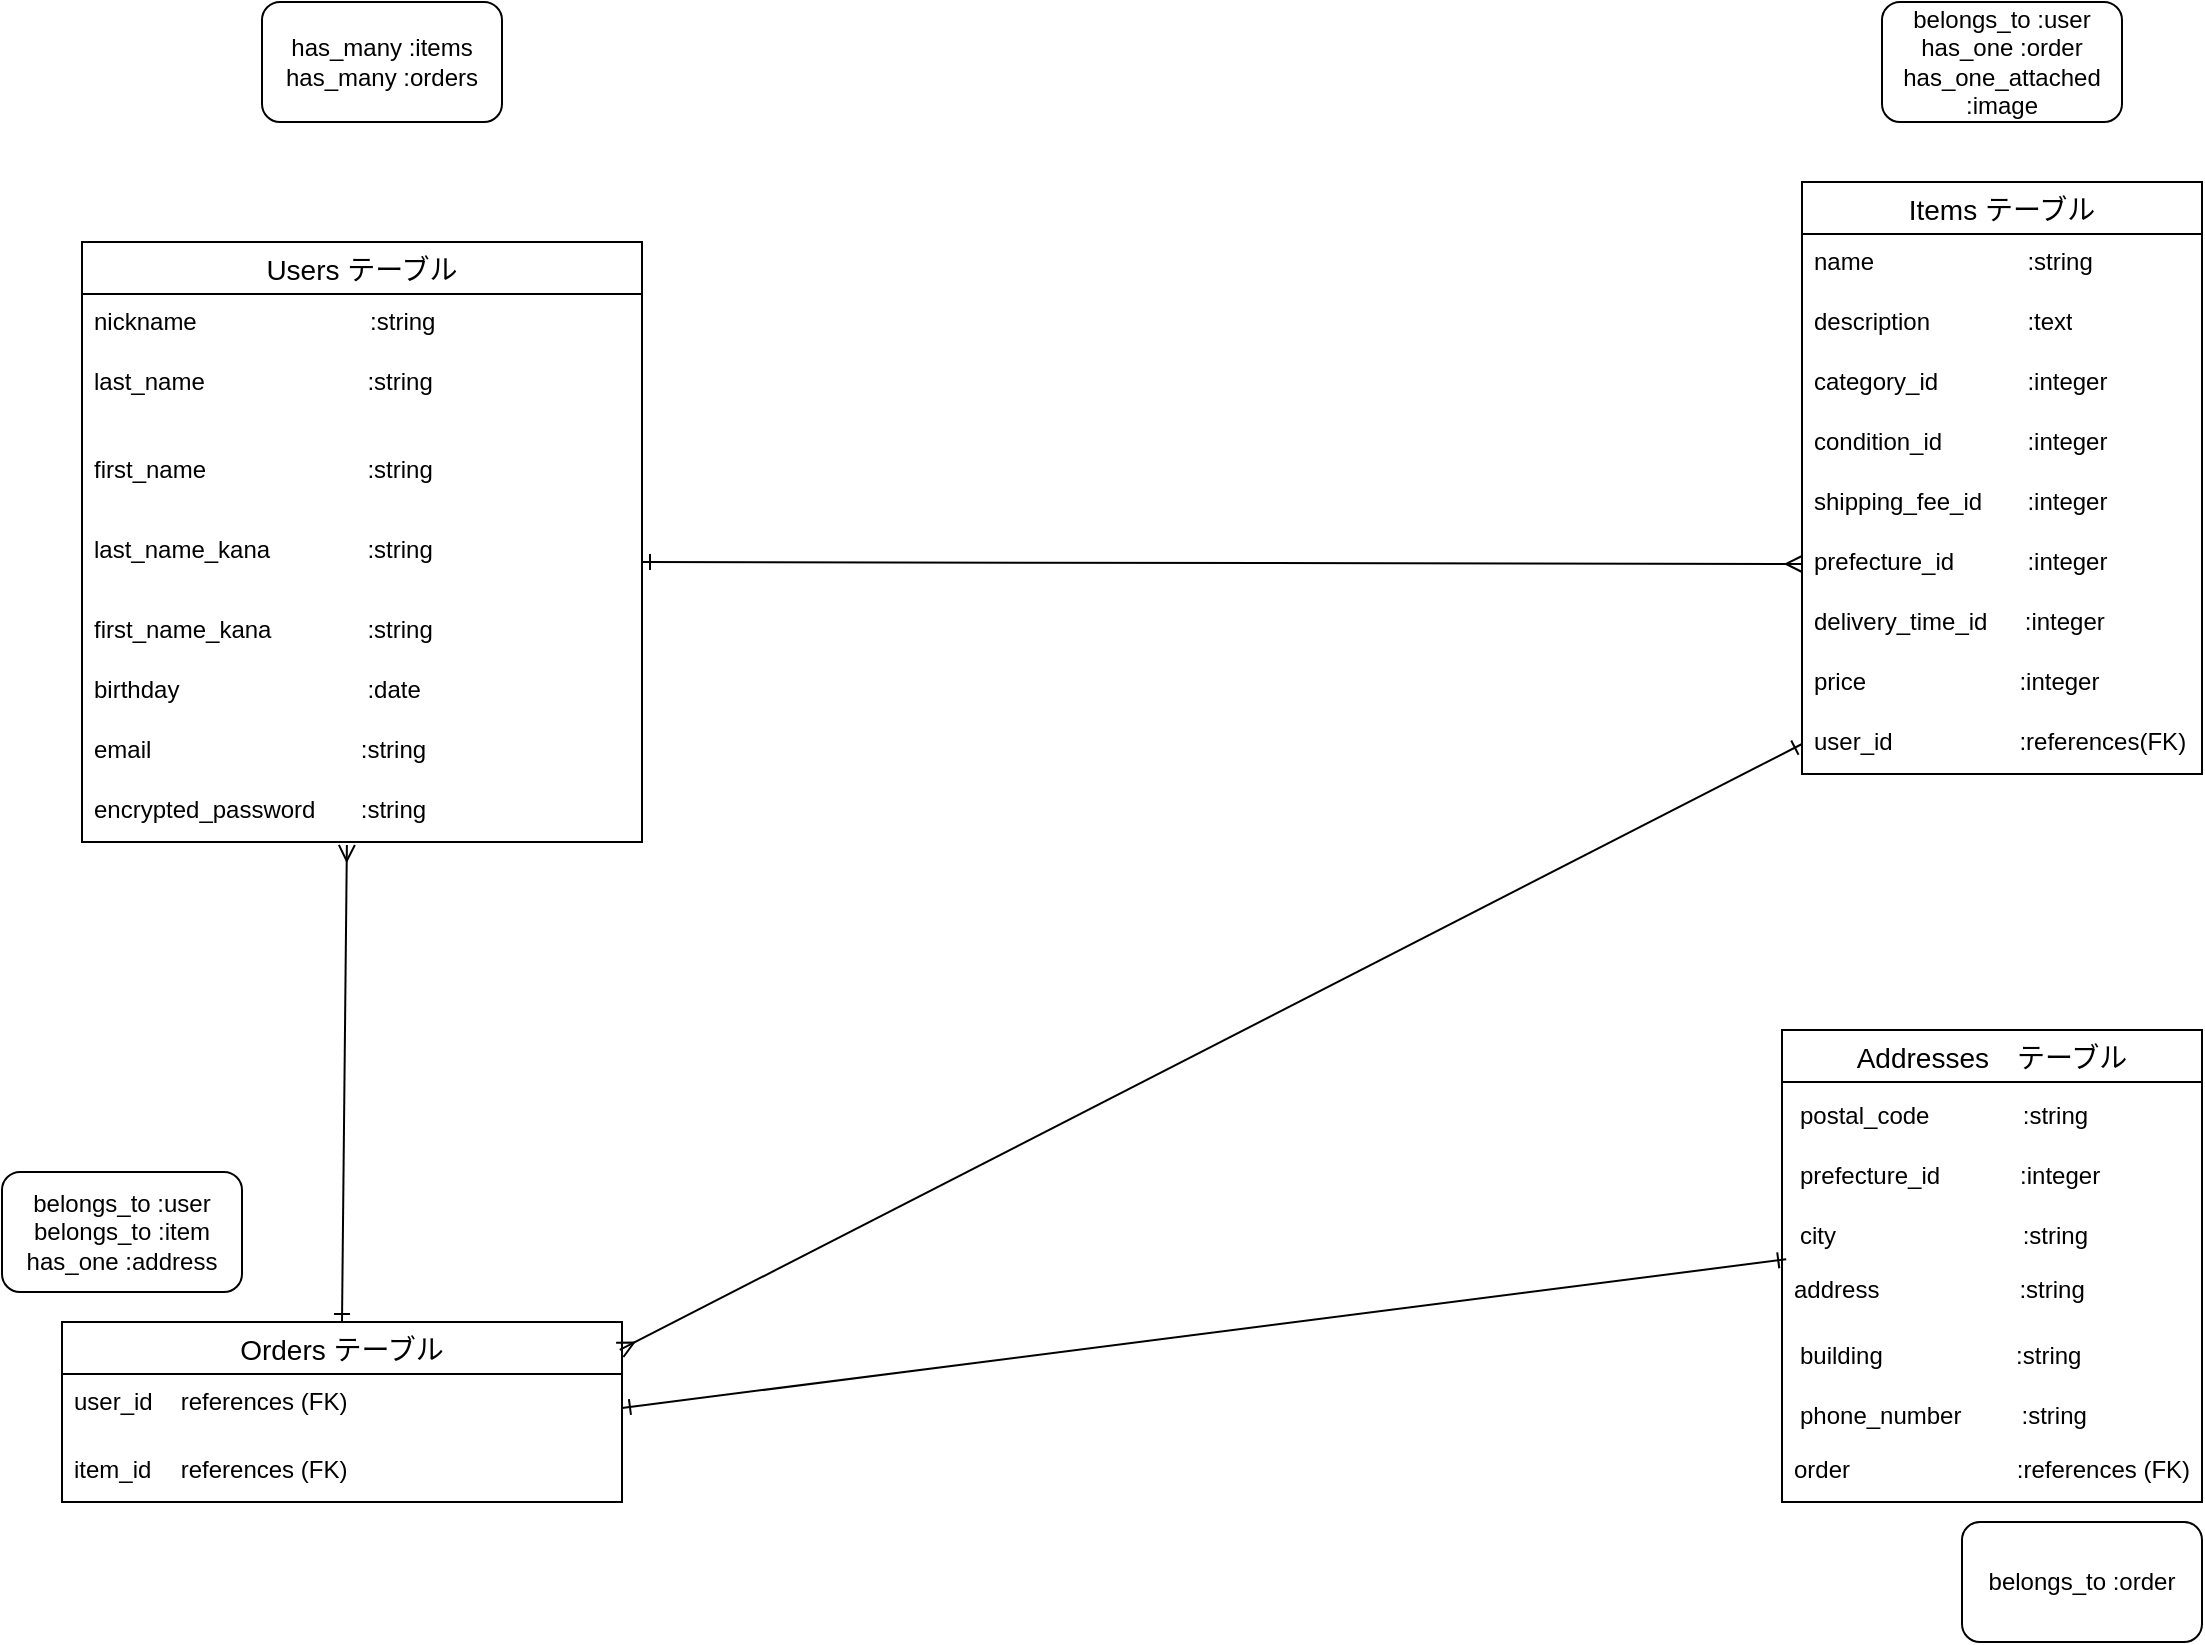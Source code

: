 <mxfile>
    <diagram id="AmXNf7oZnEqVlrTnYnyR" name="ページ1">
        <mxGraphModel dx="1140" dy="1001" grid="1" gridSize="10" guides="1" tooltips="1" connect="1" arrows="1" fold="1" page="1" pageScale="1" pageWidth="827" pageHeight="1169" math="0" shadow="0">
            <root>
                <mxCell id="0"/>
                <mxCell id="1" parent="0"/>
                <mxCell id="20" value="Users テーブル" style="swimlane;fontStyle=0;childLayout=stackLayout;horizontal=1;startSize=26;horizontalStack=0;resizeParent=1;resizeParentMax=0;resizeLast=0;collapsible=1;marginBottom=0;align=center;fontSize=14;rounded=0;" parent="1" vertex="1">
                    <mxGeometry x="30" y="120" width="280" height="300" as="geometry"/>
                </mxCell>
                <mxCell id="21" value="nickname&amp;nbsp; &amp;nbsp; &amp;nbsp; &amp;nbsp; &amp;nbsp; &amp;nbsp; &amp;nbsp; &amp;nbsp; &amp;nbsp; &amp;nbsp; &amp;nbsp; &amp;nbsp; &amp;nbsp; :string&amp;nbsp; &amp;nbsp;&amp;nbsp;" style="text;strokeColor=none;fillColor=none;spacingLeft=4;spacingRight=4;overflow=hidden;rotatable=0;points=[[0,0.5],[1,0.5]];portConstraint=eastwest;fontSize=12;whiteSpace=wrap;html=1;rounded=0;" parent="20" vertex="1">
                    <mxGeometry y="26" width="280" height="30" as="geometry"/>
                </mxCell>
                <mxCell id="22" value="&lt;font color=&quot;#000000&quot;&gt;last_name&lt;span style=&quot;white-space:pre&quot;&gt;&#x9;&lt;/span&gt;&amp;nbsp; &amp;nbsp; &amp;nbsp; &amp;nbsp; &amp;nbsp; &amp;nbsp; &amp;nbsp; &amp;nbsp; &amp;nbsp;:string&lt;/font&gt;" style="text;strokeColor=none;fillColor=none;spacingLeft=4;spacingRight=4;overflow=hidden;rotatable=0;points=[[0,0.5],[1,0.5]];portConstraint=eastwest;fontSize=12;whiteSpace=wrap;html=1;rounded=0;" parent="20" vertex="1">
                    <mxGeometry y="56" width="280" height="44" as="geometry"/>
                </mxCell>
                <mxCell id="41" value="&lt;font color=&quot;#000000&quot;&gt;first_name&lt;span style=&quot;white-space:pre&quot;&gt;&#x9;&lt;/span&gt;&amp;nbsp; &amp;nbsp; &amp;nbsp; &amp;nbsp; &amp;nbsp; &amp;nbsp; &amp;nbsp; &amp;nbsp; &amp;nbsp;:string&lt;/font&gt;" style="text;strokeColor=none;fillColor=none;spacingLeft=4;spacingRight=4;overflow=hidden;rotatable=0;points=[[0,0.5],[1,0.5]];portConstraint=eastwest;fontSize=12;whiteSpace=wrap;html=1;rounded=0;" parent="20" vertex="1">
                    <mxGeometry y="100" width="280" height="40" as="geometry"/>
                </mxCell>
                <mxCell id="42" value="&lt;font color=&quot;#000000&quot;&gt;last_name_kana&lt;span style=&quot;white-space:pre&quot;&gt;&#x9;&lt;/span&gt;&amp;nbsp; &amp;nbsp; &amp;nbsp; &amp;nbsp; &amp;nbsp;:string&lt;/font&gt;" style="text;strokeColor=none;fillColor=none;spacingLeft=4;spacingRight=4;overflow=hidden;rotatable=0;points=[[0,0.5],[1,0.5]];portConstraint=eastwest;fontSize=12;whiteSpace=wrap;html=1;rounded=0;" parent="20" vertex="1">
                    <mxGeometry y="140" width="280" height="40" as="geometry"/>
                </mxCell>
                <mxCell id="63" value="&lt;font color=&quot;#000000&quot;&gt;first_name_kana&lt;span style=&quot;white-space:pre&quot;&gt;&#x9;&lt;/span&gt;&amp;nbsp; &amp;nbsp; &amp;nbsp; &amp;nbsp; &amp;nbsp;:string&lt;/font&gt;" style="text;strokeColor=none;fillColor=none;spacingLeft=4;spacingRight=4;overflow=hidden;rotatable=0;points=[[0,0.5],[1,0.5]];portConstraint=eastwest;fontSize=12;whiteSpace=wrap;html=1;" parent="20" vertex="1">
                    <mxGeometry y="180" width="280" height="30" as="geometry"/>
                </mxCell>
                <mxCell id="69" value="&lt;font color=&quot;#000000&quot;&gt;birthday&lt;span style=&quot;white-space:pre&quot;&gt;&#x9;&lt;/span&gt;&amp;nbsp; &amp;nbsp; &amp;nbsp; &amp;nbsp; &amp;nbsp; &amp;nbsp; &amp;nbsp; &amp;nbsp; &amp;nbsp; &amp;nbsp; &amp;nbsp; &amp;nbsp; &amp;nbsp;:date&lt;/font&gt;" style="text;strokeColor=none;fillColor=none;spacingLeft=4;spacingRight=4;overflow=hidden;rotatable=0;points=[[0,0.5],[1,0.5]];portConstraint=eastwest;fontSize=12;whiteSpace=wrap;html=1;" parent="20" vertex="1">
                    <mxGeometry y="210" width="280" height="30" as="geometry"/>
                </mxCell>
                <mxCell id="76" value="&lt;font color=&quot;#000000&quot;&gt;email&lt;span style=&quot;white-space:pre&quot;&gt;&#x9;&lt;/span&gt;&amp;nbsp; &amp;nbsp; &amp;nbsp; &amp;nbsp; &amp;nbsp; &amp;nbsp; &amp;nbsp; &amp;nbsp; &amp;nbsp; &amp;nbsp; &amp;nbsp; &amp;nbsp; :string&lt;/font&gt;" style="text;strokeColor=none;fillColor=none;spacingLeft=4;spacingRight=4;overflow=hidden;rotatable=0;points=[[0,0.5],[1,0.5]];portConstraint=eastwest;fontSize=12;whiteSpace=wrap;html=1;" parent="20" vertex="1">
                    <mxGeometry y="240" width="280" height="30" as="geometry"/>
                </mxCell>
                <mxCell id="77" value="&lt;font color=&quot;#000000&quot;&gt;encrypted_password&lt;span style=&quot;white-space:pre&quot;&gt;&#x9;&lt;/span&gt;:string&lt;/font&gt;" style="text;strokeColor=none;fillColor=none;spacingLeft=4;spacingRight=4;overflow=hidden;rotatable=0;points=[[0,0.5],[1,0.5]];portConstraint=eastwest;fontSize=12;whiteSpace=wrap;html=1;" parent="20" vertex="1">
                    <mxGeometry y="270" width="280" height="30" as="geometry"/>
                </mxCell>
                <mxCell id="24" value="Items テーブル" style="swimlane;fontStyle=0;childLayout=stackLayout;horizontal=1;startSize=26;horizontalStack=0;resizeParent=1;resizeParentMax=0;resizeLast=0;collapsible=1;marginBottom=0;align=center;fontSize=14;rounded=0;" parent="1" vertex="1">
                    <mxGeometry x="890" y="90" width="200" height="296" as="geometry"/>
                </mxCell>
                <mxCell id="25" value="&lt;font color=&quot;#000000&quot;&gt;name&lt;span style=&quot;white-space:pre&quot;&gt;&#x9;&lt;/span&gt;&amp;nbsp; &amp;nbsp; &amp;nbsp; &amp;nbsp; &amp;nbsp; &amp;nbsp; &amp;nbsp; &amp;nbsp; :string&lt;/font&gt;" style="text;strokeColor=none;fillColor=none;spacingLeft=4;spacingRight=4;overflow=hidden;rotatable=0;points=[[0,0.5],[1,0.5]];portConstraint=eastwest;fontSize=12;whiteSpace=wrap;html=1;rounded=0;" parent="24" vertex="1">
                    <mxGeometry y="26" width="200" height="30" as="geometry"/>
                </mxCell>
                <mxCell id="26" value="&lt;font color=&quot;#000000&quot;&gt;description&lt;span style=&quot;white-space:pre&quot;&gt;&#x9;&lt;/span&gt;&amp;nbsp; &amp;nbsp; &amp;nbsp; &amp;nbsp; :text&lt;/font&gt;" style="text;strokeColor=none;fillColor=none;spacingLeft=4;spacingRight=4;overflow=hidden;rotatable=0;points=[[0,0.5],[1,0.5]];portConstraint=eastwest;fontSize=12;whiteSpace=wrap;html=1;rounded=0;" parent="24" vertex="1">
                    <mxGeometry y="56" width="200" height="30" as="geometry"/>
                </mxCell>
                <mxCell id="27" value="&lt;font color=&quot;#000000&quot;&gt;category_id&lt;span style=&quot;white-space:pre&quot;&gt;&#x9;&lt;/span&gt;&amp;nbsp; &amp;nbsp; &amp;nbsp; &amp;nbsp; :integer&lt;/font&gt;" style="text;strokeColor=none;fillColor=none;spacingLeft=4;spacingRight=4;overflow=hidden;rotatable=0;points=[[0,0.5],[1,0.5]];portConstraint=eastwest;fontSize=12;whiteSpace=wrap;html=1;rounded=0;" parent="24" vertex="1">
                    <mxGeometry y="86" width="200" height="30" as="geometry"/>
                </mxCell>
                <mxCell id="40" value="&lt;font color=&quot;#000000&quot;&gt;condition_id&lt;span style=&quot;white-space:pre&quot;&gt;&#x9;&lt;/span&gt;&amp;nbsp; &amp;nbsp; &amp;nbsp; &amp;nbsp; :integer&lt;/font&gt;" style="text;strokeColor=none;fillColor=none;spacingLeft=4;spacingRight=4;overflow=hidden;rotatable=0;points=[[0,0.5],[1,0.5]];portConstraint=eastwest;fontSize=12;whiteSpace=wrap;html=1;rounded=0;" parent="24" vertex="1">
                    <mxGeometry y="116" width="200" height="30" as="geometry"/>
                </mxCell>
                <mxCell id="43" value="&lt;font color=&quot;#000000&quot;&gt;shipping_fee_id&lt;span style=&quot;white-space:pre&quot;&gt;&#x9;&lt;/span&gt;:integer&lt;/font&gt;" style="text;strokeColor=none;fillColor=none;spacingLeft=4;spacingRight=4;overflow=hidden;rotatable=0;points=[[0,0.5],[1,0.5]];portConstraint=eastwest;fontSize=12;whiteSpace=wrap;html=1;rounded=0;" parent="24" vertex="1">
                    <mxGeometry y="146" width="200" height="30" as="geometry"/>
                </mxCell>
                <mxCell id="71" value="&lt;font color=&quot;#000000&quot;&gt;prefecture_id&lt;span style=&quot;white-space:pre&quot;&gt;&#x9;&lt;/span&gt;&amp;nbsp; &amp;nbsp; &amp;nbsp; &amp;nbsp; :integer&lt;/font&gt;" style="text;strokeColor=none;fillColor=none;spacingLeft=4;spacingRight=4;overflow=hidden;rotatable=0;points=[[0,0.5],[1,0.5]];portConstraint=eastwest;fontSize=12;whiteSpace=wrap;html=1;" parent="24" vertex="1">
                    <mxGeometry y="176" width="200" height="30" as="geometry"/>
                </mxCell>
                <mxCell id="72" value="delivery_time_id　&amp;nbsp; :integer　" style="text;strokeColor=none;fillColor=none;spacingLeft=4;spacingRight=4;overflow=hidden;rotatable=0;points=[[0,0.5],[1,0.5]];portConstraint=eastwest;fontSize=12;whiteSpace=wrap;html=1;" parent="24" vertex="1">
                    <mxGeometry y="206" width="200" height="30" as="geometry"/>
                </mxCell>
                <mxCell id="73" value="price&amp;nbsp; &amp;nbsp; &amp;nbsp; &amp;nbsp; &amp;nbsp; &amp;nbsp; &amp;nbsp; &amp;nbsp; &amp;nbsp; &amp;nbsp; &amp;nbsp; &amp;nbsp;:integer&amp;nbsp; &amp;nbsp; &amp;nbsp;&amp;nbsp;" style="text;strokeColor=none;fillColor=none;spacingLeft=4;spacingRight=4;overflow=hidden;rotatable=0;points=[[0,0.5],[1,0.5]];portConstraint=eastwest;fontSize=12;whiteSpace=wrap;html=1;" parent="24" vertex="1">
                    <mxGeometry y="236" width="200" height="30" as="geometry"/>
                </mxCell>
                <mxCell id="74" value="user_id&amp;nbsp; &amp;nbsp; &amp;nbsp; &amp;nbsp; &amp;nbsp; &amp;nbsp; &amp;nbsp; &amp;nbsp; &amp;nbsp; &amp;nbsp;:references(FK)" style="text;strokeColor=none;fillColor=none;spacingLeft=4;spacingRight=4;overflow=hidden;rotatable=0;points=[[0,0.5],[1,0.5]];portConstraint=eastwest;fontSize=12;whiteSpace=wrap;html=1;" parent="24" vertex="1">
                    <mxGeometry y="266" width="200" height="30" as="geometry"/>
                </mxCell>
                <mxCell id="28" value="Orders テーブル" style="swimlane;fontStyle=0;childLayout=stackLayout;horizontal=1;startSize=26;horizontalStack=0;resizeParent=1;resizeParentMax=0;resizeLast=0;collapsible=1;marginBottom=0;align=center;fontSize=14;rounded=0;" parent="1" vertex="1">
                    <mxGeometry x="20" y="660" width="280" height="90" as="geometry"/>
                </mxCell>
                <mxCell id="31" value="&lt;font color=&quot;#000000&quot;&gt;user_id&lt;span style=&quot;white-space:pre&quot;&gt;&#x9;&lt;/span&gt;references (FK)&lt;/font&gt;" style="text;strokeColor=none;fillColor=none;spacingLeft=4;spacingRight=4;overflow=hidden;rotatable=0;points=[[0,0.5],[1,0.5]];portConstraint=eastwest;fontSize=12;whiteSpace=wrap;html=1;rounded=0;" parent="28" vertex="1">
                    <mxGeometry y="26" width="280" height="34" as="geometry"/>
                </mxCell>
                <mxCell id="75" value="&lt;font color=&quot;#000000&quot;&gt;item_id&lt;span style=&quot;white-space:pre&quot;&gt;&#x9;&lt;/span&gt;references (FK)&lt;/font&gt;" style="text;strokeColor=none;fillColor=none;spacingLeft=4;spacingRight=4;overflow=hidden;rotatable=0;points=[[0,0.5],[1,0.5]];portConstraint=eastwest;fontSize=12;whiteSpace=wrap;html=1;" parent="28" vertex="1">
                    <mxGeometry y="60" width="280" height="30" as="geometry"/>
                </mxCell>
                <mxCell id="32" value="Addresses　テーブル" style="swimlane;fontStyle=0;childLayout=stackLayout;horizontal=1;startSize=26;horizontalStack=0;resizeParent=1;resizeParentMax=0;resizeLast=0;collapsible=1;marginBottom=0;align=center;fontSize=14;rounded=0;" parent="1" vertex="1">
                    <mxGeometry x="880" y="514" width="210" height="236" as="geometry"/>
                </mxCell>
                <mxCell id="33" value="&lt;table&gt;&lt;tbody&gt;&lt;tr&gt;&lt;td data-end=&quot;238&quot; data-start=&quot;221&quot; class=&quot;max-w-[calc(var(--thread-content-max-width)*2/3)]&quot;&gt;postal_code&amp;nbsp; &amp;nbsp; &amp;nbsp; &amp;nbsp; &amp;nbsp; &amp;nbsp; &amp;nbsp; :string&lt;/td&gt;&lt;/tr&gt;&lt;/tbody&gt;&lt;/table&gt;&lt;table&gt;&lt;tbody&gt;&lt;tr&gt;&lt;td data-end=&quot;251&quot; data-start=&quot;238&quot; class=&quot;max-w-[calc(var(--thread-content-max-width)*2/3)]&quot;&gt;&lt;/td&gt;&lt;/tr&gt;&lt;/tbody&gt;&lt;/table&gt;" style="text;strokeColor=none;fillColor=none;spacingLeft=4;spacingRight=4;overflow=hidden;rotatable=0;points=[[0,0.5],[1,0.5]];portConstraint=eastwest;fontSize=12;whiteSpace=wrap;html=1;rounded=0;" parent="32" vertex="1">
                    <mxGeometry y="26" width="210" height="30" as="geometry"/>
                </mxCell>
                <mxCell id="34" value="&lt;table&gt;&lt;tbody&gt;&lt;tr&gt;&lt;td data-end=&quot;303&quot; data-start=&quot;286&quot; class=&quot;max-w-[calc(var(--thread-content-max-width)*2/3)]&quot;&gt;prefecture_id&amp;nbsp; &amp;nbsp; &amp;nbsp; &amp;nbsp; &amp;nbsp; &amp;nbsp; :integer&lt;/td&gt;&lt;/tr&gt;&lt;/tbody&gt;&lt;/table&gt;&lt;table&gt;&lt;tbody&gt;&lt;tr&gt;&lt;td data-end=&quot;316&quot; data-start=&quot;303&quot; class=&quot;max-w-[calc(var(--thread-content-max-width)*2/3)]&quot;&gt;&lt;/td&gt;&lt;/tr&gt;&lt;/tbody&gt;&lt;/table&gt;" style="text;strokeColor=none;fillColor=none;spacingLeft=4;spacingRight=4;overflow=hidden;rotatable=0;points=[[0,0.5],[1,0.5]];portConstraint=eastwest;fontSize=12;whiteSpace=wrap;html=1;rounded=0;" parent="32" vertex="1">
                    <mxGeometry y="56" width="210" height="30" as="geometry"/>
                </mxCell>
                <mxCell id="35" value="&lt;table&gt;&lt;tbody&gt;&lt;tr&gt;&lt;td data-end=&quot;368&quot; data-start=&quot;351&quot; class=&quot;max-w-[calc(var(--thread-content-max-width)*2/3)]&quot;&gt;city&amp;nbsp; &amp;nbsp; &amp;nbsp; &amp;nbsp; &amp;nbsp; &amp;nbsp; &amp;nbsp; &amp;nbsp; &amp;nbsp; &amp;nbsp; &amp;nbsp; &amp;nbsp; &amp;nbsp; &amp;nbsp; :string&lt;/td&gt;&lt;/tr&gt;&lt;/tbody&gt;&lt;/table&gt;&lt;table&gt;&lt;tbody&gt;&lt;tr&gt;&lt;td data-end=&quot;381&quot; data-start=&quot;368&quot; class=&quot;max-w-[calc(var(--thread-content-max-width)*2/3)]&quot;&gt;&lt;/td&gt;&lt;/tr&gt;&lt;/tbody&gt;&lt;/table&gt;" style="text;strokeColor=none;fillColor=none;spacingLeft=4;spacingRight=4;overflow=hidden;rotatable=0;points=[[0,0.5],[1,0.5]];portConstraint=eastwest;fontSize=12;whiteSpace=wrap;html=1;rounded=0;" parent="32" vertex="1">
                    <mxGeometry y="86" width="210" height="30" as="geometry"/>
                </mxCell>
                <mxCell id="82" value="address&amp;nbsp; &amp;nbsp; &amp;nbsp; &amp;nbsp; &amp;nbsp; &amp;nbsp; &amp;nbsp; &amp;nbsp; &amp;nbsp; &amp;nbsp; &amp;nbsp;:string" style="text;strokeColor=none;fillColor=none;spacingLeft=4;spacingRight=4;overflow=hidden;rotatable=0;points=[[0,0.5],[1,0.5]];portConstraint=eastwest;fontSize=12;whiteSpace=wrap;html=1;" vertex="1" parent="32">
                    <mxGeometry y="116" width="210" height="30" as="geometry"/>
                </mxCell>
                <mxCell id="83" value="&lt;table&gt;&lt;tbody&gt;&lt;tr&gt;&lt;td data-end=&quot;531&quot; data-start=&quot;512&quot; class=&quot;max-w-[calc(var(--thread-content-max-width)*2/3)]&quot;&gt;building&amp;nbsp; &amp;nbsp; &amp;nbsp; &amp;nbsp; &amp;nbsp; &amp;nbsp; &amp;nbsp; &amp;nbsp; &amp;nbsp; &amp;nbsp; :string&lt;/td&gt;&lt;/tr&gt;&lt;/tbody&gt;&lt;/table&gt;&lt;table&gt;&lt;tbody&gt;&lt;tr&gt;&lt;td data-end=&quot;544&quot; data-start=&quot;531&quot; class=&quot;max-w-[calc(var(--thread-content-max-width)*2/3)]&quot;&gt;&lt;/td&gt;&lt;/tr&gt;&lt;/tbody&gt;&lt;/table&gt;" style="text;strokeColor=none;fillColor=none;spacingLeft=4;spacingRight=4;overflow=hidden;rotatable=0;points=[[0,0.5],[1,0.5]];portConstraint=eastwest;fontSize=12;whiteSpace=wrap;html=1;" vertex="1" parent="32">
                    <mxGeometry y="146" width="210" height="30" as="geometry"/>
                </mxCell>
                <mxCell id="84" value="&lt;table&gt;&lt;tbody&gt;&lt;tr&gt;&lt;td data-end=&quot;598&quot; data-start=&quot;579&quot; class=&quot;max-w-[calc(var(--thread-content-max-width)*2/3)]&quot;&gt;phone_number&amp;nbsp; &amp;nbsp; &amp;nbsp; &amp;nbsp; &amp;nbsp;:string&lt;/td&gt;&lt;/tr&gt;&lt;/tbody&gt;&lt;/table&gt;&lt;table&gt;&lt;tbody&gt;&lt;tr&gt;&lt;td data-end=&quot;611&quot; data-start=&quot;598&quot; class=&quot;max-w-[calc(var(--thread-content-max-width)*2/3)]&quot;&gt;&lt;/td&gt;&lt;/tr&gt;&lt;/tbody&gt;&lt;/table&gt;" style="text;strokeColor=none;fillColor=none;spacingLeft=4;spacingRight=4;overflow=hidden;rotatable=0;points=[[0,0.5],[1,0.5]];portConstraint=eastwest;fontSize=12;whiteSpace=wrap;html=1;" vertex="1" parent="32">
                    <mxGeometry y="176" width="210" height="30" as="geometry"/>
                </mxCell>
                <mxCell id="85" value="order&amp;nbsp; &amp;nbsp; &amp;nbsp; &amp;nbsp; &amp;nbsp; &amp;nbsp; &amp;nbsp; &amp;nbsp; &amp;nbsp; &amp;nbsp; &amp;nbsp; &amp;nbsp; &amp;nbsp;:references (FK)" style="text;strokeColor=none;fillColor=none;spacingLeft=4;spacingRight=4;overflow=hidden;rotatable=0;points=[[0,0.5],[1,0.5]];portConstraint=eastwest;fontSize=12;whiteSpace=wrap;html=1;" vertex="1" parent="32">
                    <mxGeometry y="206" width="210" height="30" as="geometry"/>
                </mxCell>
                <mxCell id="59" value="&lt;div&gt;&lt;font color=&quot;#000000&quot;&gt;belongs_to :user&lt;/font&gt;&lt;/div&gt;&lt;div&gt;&lt;font color=&quot;#000000&quot;&gt;belongs_to :item&lt;/font&gt;&lt;/div&gt;&lt;div&gt;&lt;font color=&quot;#000000&quot;&gt;has_one :address&lt;/font&gt;&lt;/div&gt;" style="rounded=1;whiteSpace=wrap;html=1;" parent="1" vertex="1">
                    <mxGeometry x="-10" y="585" width="120" height="60" as="geometry"/>
                </mxCell>
                <mxCell id="61" value="&lt;div style=&quot;text-wrap-mode: nowrap;&quot;&gt;&lt;font&gt;has_many :items&lt;/font&gt;&lt;/div&gt;&lt;div style=&quot;text-wrap-mode: nowrap;&quot;&gt;&lt;font&gt;has_many :orders&lt;/font&gt;&lt;/div&gt;" style="rounded=1;whiteSpace=wrap;html=1;" parent="1" vertex="1">
                    <mxGeometry x="120" width="120" height="60" as="geometry"/>
                </mxCell>
                <mxCell id="62" value="&lt;div&gt;&lt;font&gt;belongs_to :user&lt;/font&gt;&lt;/div&gt;&lt;div&gt;&lt;font&gt;has_one :order&lt;/font&gt;&lt;/div&gt;&lt;div&gt;&lt;font&gt;has_one_attached :image&lt;/font&gt;&lt;/div&gt;" style="rounded=1;whiteSpace=wrap;html=1;" parent="1" vertex="1">
                    <mxGeometry x="930" width="120" height="60" as="geometry"/>
                </mxCell>
                <mxCell id="78" style="edgeStyle=none;html=1;exitX=0.5;exitY=0;exitDx=0;exitDy=0;entryX=0.473;entryY=1.05;entryDx=0;entryDy=0;entryPerimeter=0;startArrow=ERone;startFill=0;endArrow=ERmany;endFill=0;" parent="1" source="28" target="77" edge="1">
                    <mxGeometry relative="1" as="geometry"/>
                </mxCell>
                <mxCell id="79" style="edgeStyle=none;html=1;exitX=1;exitY=0.5;exitDx=0;exitDy=0;entryX=0;entryY=0.5;entryDx=0;entryDy=0;startArrow=ERone;startFill=0;endArrow=ERmany;endFill=0;" parent="1" source="42" target="71" edge="1">
                    <mxGeometry relative="1" as="geometry"/>
                </mxCell>
                <mxCell id="80" style="edgeStyle=none;html=1;exitX=0;exitY=0.5;exitDx=0;exitDy=0;entryX=0.996;entryY=0.155;entryDx=0;entryDy=0;entryPerimeter=0;startArrow=ERone;startFill=0;endArrow=ERmany;endFill=0;" parent="1" source="74" target="28" edge="1">
                    <mxGeometry relative="1" as="geometry"/>
                </mxCell>
                <mxCell id="81" style="edgeStyle=none;html=1;exitX=1;exitY=0.5;exitDx=0;exitDy=0;startArrow=ERone;startFill=0;endArrow=ERone;endFill=0;entryX=0.01;entryY=-0.045;entryDx=0;entryDy=0;entryPerimeter=0;" parent="1" source="31" target="82" edge="1">
                    <mxGeometry relative="1" as="geometry">
                        <mxPoint x="860" y="590" as="targetPoint"/>
                    </mxGeometry>
                </mxCell>
                <mxCell id="86" value="belongs_to :order" style="rounded=1;whiteSpace=wrap;html=1;" vertex="1" parent="1">
                    <mxGeometry x="970" y="760" width="120" height="60" as="geometry"/>
                </mxCell>
            </root>
        </mxGraphModel>
    </diagram>
</mxfile>